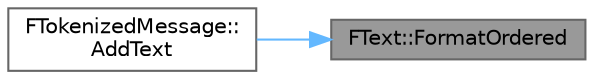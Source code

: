 digraph "FText::FormatOrdered"
{
 // INTERACTIVE_SVG=YES
 // LATEX_PDF_SIZE
  bgcolor="transparent";
  edge [fontname=Helvetica,fontsize=10,labelfontname=Helvetica,labelfontsize=10];
  node [fontname=Helvetica,fontsize=10,shape=box,height=0.2,width=0.4];
  rankdir="RL";
  Node1 [id="Node000001",label="FText::FormatOrdered",height=0.2,width=0.4,color="gray40", fillcolor="grey60", style="filled", fontcolor="black",tooltip="Format the given list of variadic values as ordered arguments within the given format pattern."];
  Node1 -> Node2 [id="edge1_Node000001_Node000002",dir="back",color="steelblue1",style="solid",tooltip=" "];
  Node2 [id="Node000002",label="FTokenizedMessage::\lAddText",height=0.2,width=0.4,color="grey40", fillcolor="white", style="filled",URL="$dc/dce/classFTokenizedMessage.html#a3818a8af16a25d998007b940f5e51cf0",tooltip="Adds a text token to a message as by calling FText::FormatOrdered."];
}
